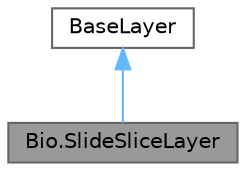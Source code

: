 digraph "Bio.SlideSliceLayer"
{
 // LATEX_PDF_SIZE
  bgcolor="transparent";
  edge [fontname=Helvetica,fontsize=10,labelfontname=Helvetica,labelfontsize=10];
  node [fontname=Helvetica,fontsize=10,shape=box,height=0.2,width=0.4];
  Node1 [id="Node000001",label="Bio.SlideSliceLayer",height=0.2,width=0.4,color="gray40", fillcolor="grey60", style="filled", fontcolor="black",tooltip="Slide slice layer."];
  Node2 -> Node1 [id="edge1_Node000001_Node000002",dir="back",color="steelblue1",style="solid",tooltip=" "];
  Node2 [id="Node000002",label="BaseLayer",height=0.2,width=0.4,color="gray40", fillcolor="white", style="filled",tooltip=" "];
}
